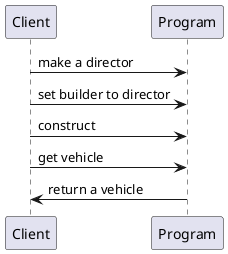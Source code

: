 @startuml
Client -> Program: make a director
Client -> Program: set builder to director
Client -> Program: construct
Client -> Program: get vehicle
Program -> Client: return a vehicle
@enduml